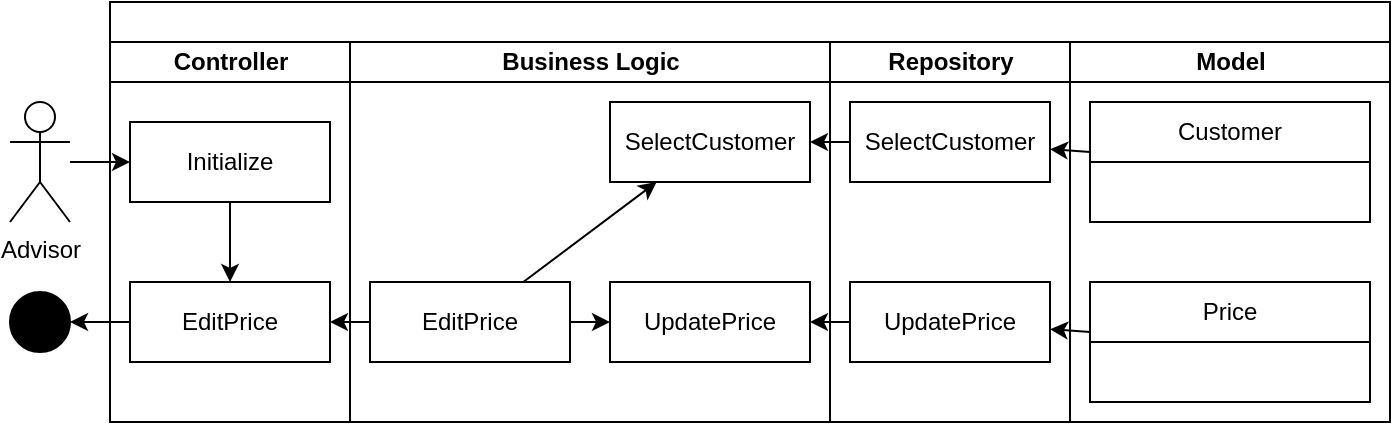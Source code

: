 <mxfile>
    <diagram id="nhnnmc0I9OMCE700DCln" name="Page-1">
        <mxGraphModel dx="832" dy="571" grid="1" gridSize="10" guides="1" tooltips="1" connect="1" arrows="1" fold="1" page="1" pageScale="1" pageWidth="850" pageHeight="1100" math="0" shadow="0">
            <root>
                <mxCell id="0"/>
                <mxCell id="1" parent="0"/>
                <mxCell id="2" value="" style="swimlane;childLayout=stackLayout;resizeParent=1;resizeParentMax=0;startSize=20;html=1;" vertex="1" parent="1">
                    <mxGeometry x="230.0" y="50" width="640" height="210" as="geometry"/>
                </mxCell>
                <mxCell id="3" value="Controller" style="swimlane;startSize=20;html=1;" vertex="1" parent="2">
                    <mxGeometry y="20" width="120" height="190" as="geometry"/>
                </mxCell>
                <mxCell id="11" style="edgeStyle=none;html=1;" edge="1" parent="3" source="4" target="10">
                    <mxGeometry relative="1" as="geometry"/>
                </mxCell>
                <mxCell id="4" value="Initialize" style="rounded=0;whiteSpace=wrap;html=1;" vertex="1" parent="3">
                    <mxGeometry x="10" y="40" width="100" height="40" as="geometry"/>
                </mxCell>
                <mxCell id="10" value="EditPrice" style="rounded=0;whiteSpace=wrap;html=1;" vertex="1" parent="3">
                    <mxGeometry x="10.0" y="120" width="100" height="40" as="geometry"/>
                </mxCell>
                <mxCell id="5" value="Business Logic" style="swimlane;startSize=20;html=1;" vertex="1" parent="2">
                    <mxGeometry x="120" y="20" width="240" height="190" as="geometry"/>
                </mxCell>
                <mxCell id="23" style="edgeStyle=none;html=1;" edge="1" parent="5" source="12" target="18">
                    <mxGeometry relative="1" as="geometry"/>
                </mxCell>
                <mxCell id="24" style="edgeStyle=none;html=1;" edge="1" parent="5" source="12" target="14">
                    <mxGeometry relative="1" as="geometry"/>
                </mxCell>
                <mxCell id="12" value="EditPrice" style="rounded=0;whiteSpace=wrap;html=1;" vertex="1" parent="5">
                    <mxGeometry x="10.0" y="120" width="100" height="40" as="geometry"/>
                </mxCell>
                <mxCell id="14" value="SelectCustomer" style="rounded=0;whiteSpace=wrap;html=1;" vertex="1" parent="5">
                    <mxGeometry x="130.0" y="30" width="100" height="40" as="geometry"/>
                </mxCell>
                <mxCell id="18" value="UpdatePrice" style="rounded=0;whiteSpace=wrap;html=1;" vertex="1" parent="5">
                    <mxGeometry x="130.0" y="120" width="100" height="40" as="geometry"/>
                </mxCell>
                <mxCell id="9" value="Repository" style="swimlane;startSize=20;html=1;" vertex="1" parent="2">
                    <mxGeometry x="360" y="20" width="120" height="190" as="geometry"/>
                </mxCell>
                <mxCell id="15" value="SelectCustomer" style="rounded=0;whiteSpace=wrap;html=1;" vertex="1" parent="9">
                    <mxGeometry x="10.0" y="30" width="100" height="40" as="geometry"/>
                </mxCell>
                <mxCell id="19" value="UpdatePrice" style="rounded=0;whiteSpace=wrap;html=1;" vertex="1" parent="9">
                    <mxGeometry x="10.0" y="120" width="100" height="40" as="geometry"/>
                </mxCell>
                <mxCell id="6" value="Model" style="swimlane;startSize=20;html=1;" vertex="1" parent="2">
                    <mxGeometry x="480" y="20" width="160" height="190" as="geometry"/>
                </mxCell>
                <mxCell id="16" value="Customer" style="swimlane;fontStyle=0;childLayout=stackLayout;horizontal=1;startSize=30;horizontalStack=0;resizeParent=1;resizeParentMax=0;resizeLast=0;collapsible=1;marginBottom=0;whiteSpace=wrap;html=1;fontSize=12;" vertex="1" parent="6">
                    <mxGeometry x="10.0" y="30" width="140" height="60" as="geometry"/>
                </mxCell>
                <mxCell id="20" value="Price" style="swimlane;fontStyle=0;childLayout=stackLayout;horizontal=1;startSize=30;horizontalStack=0;resizeParent=1;resizeParentMax=0;resizeLast=0;collapsible=1;marginBottom=0;whiteSpace=wrap;html=1;fontSize=12;" vertex="1" parent="6">
                    <mxGeometry x="10.0" y="120" width="140" height="60" as="geometry"/>
                </mxCell>
                <mxCell id="13" style="edgeStyle=none;html=1;" edge="1" parent="2" source="12" target="10">
                    <mxGeometry relative="1" as="geometry"/>
                </mxCell>
                <mxCell id="25" style="edgeStyle=none;html=1;" edge="1" parent="2" source="15" target="14">
                    <mxGeometry relative="1" as="geometry"/>
                </mxCell>
                <mxCell id="26" style="edgeStyle=none;html=1;" edge="1" parent="2" source="19" target="18">
                    <mxGeometry relative="1" as="geometry"/>
                </mxCell>
                <mxCell id="27" style="edgeStyle=none;html=1;" edge="1" parent="2" source="20" target="19">
                    <mxGeometry relative="1" as="geometry"/>
                </mxCell>
                <mxCell id="28" style="edgeStyle=none;html=1;" edge="1" parent="2" source="16" target="15">
                    <mxGeometry relative="1" as="geometry"/>
                </mxCell>
                <mxCell id="7" style="edgeStyle=none;html=1;" edge="1" source="8" target="4" parent="1">
                    <mxGeometry relative="1" as="geometry"/>
                </mxCell>
                <mxCell id="8" value="Advisor" style="shape=umlActor;verticalLabelPosition=bottom;verticalAlign=top;html=1;outlineConnect=0;" vertex="1" parent="1">
                    <mxGeometry x="180" y="100" width="30" height="60" as="geometry"/>
                </mxCell>
                <mxCell id="29" value="" style="ellipse;fillColor=strokeColor;" vertex="1" parent="1">
                    <mxGeometry x="180" y="195" width="30" height="30" as="geometry"/>
                </mxCell>
                <mxCell id="30" style="edgeStyle=none;html=1;" edge="1" parent="1" source="10" target="29">
                    <mxGeometry relative="1" as="geometry"/>
                </mxCell>
            </root>
        </mxGraphModel>
    </diagram>
</mxfile>